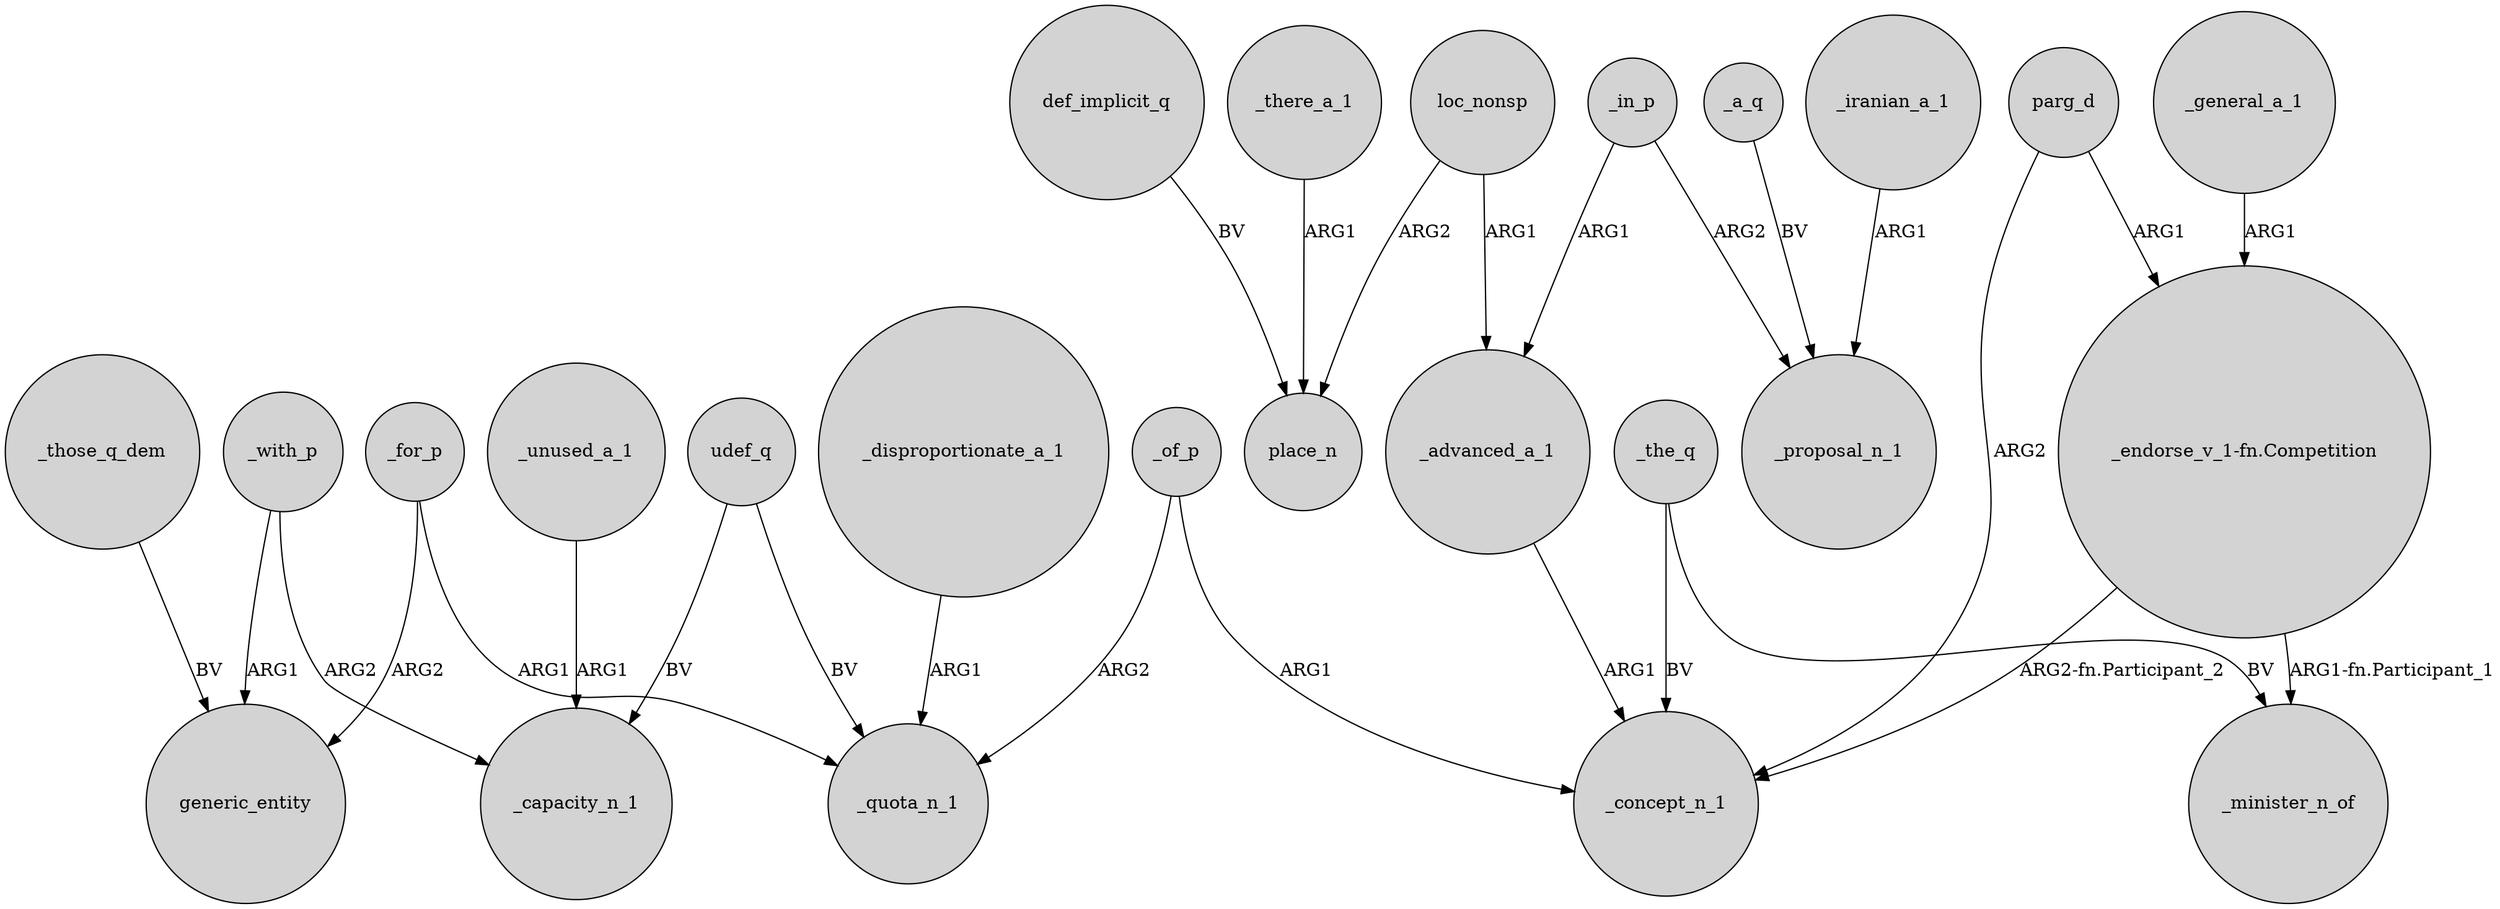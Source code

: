 digraph {
	node [shape=circle style=filled]
	_with_p -> generic_entity [label=ARG1]
	_with_p -> _capacity_n_1 [label=ARG2]
	loc_nonsp -> _advanced_a_1 [label=ARG1]
	_those_q_dem -> generic_entity [label=BV]
	_for_p -> _quota_n_1 [label=ARG1]
	def_implicit_q -> place_n [label=BV]
	_there_a_1 -> place_n [label=ARG1]
	_disproportionate_a_1 -> _quota_n_1 [label=ARG1]
	_a_q -> _proposal_n_1 [label=BV]
	_for_p -> generic_entity [label=ARG2]
	_the_q -> _minister_n_of [label=BV]
	_advanced_a_1 -> _concept_n_1 [label=ARG1]
	udef_q -> _quota_n_1 [label=BV]
	parg_d -> _concept_n_1 [label=ARG2]
	_of_p -> _quota_n_1 [label=ARG2]
	parg_d -> "_endorse_v_1-fn.Competition" [label=ARG1]
	_the_q -> _concept_n_1 [label=BV]
	_iranian_a_1 -> _proposal_n_1 [label=ARG1]
	_in_p -> _proposal_n_1 [label=ARG2]
	_unused_a_1 -> _capacity_n_1 [label=ARG1]
	_in_p -> _advanced_a_1 [label=ARG1]
	udef_q -> _capacity_n_1 [label=BV]
	loc_nonsp -> place_n [label=ARG2]
	"_endorse_v_1-fn.Competition" -> _minister_n_of [label="ARG1-fn.Participant_1"]
	_of_p -> _concept_n_1 [label=ARG1]
	"_endorse_v_1-fn.Competition" -> _concept_n_1 [label="ARG2-fn.Participant_2"]
	_general_a_1 -> "_endorse_v_1-fn.Competition" [label=ARG1]
}
